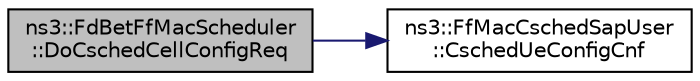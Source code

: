 digraph "ns3::FdBetFfMacScheduler::DoCschedCellConfigReq"
{
 // LATEX_PDF_SIZE
  edge [fontname="Helvetica",fontsize="10",labelfontname="Helvetica",labelfontsize="10"];
  node [fontname="Helvetica",fontsize="10",shape=record];
  rankdir="LR";
  Node1 [label="ns3::FdBetFfMacScheduler\l::DoCschedCellConfigReq",height=0.2,width=0.4,color="black", fillcolor="grey75", style="filled", fontcolor="black",tooltip="CSched cell config request function."];
  Node1 -> Node2 [color="midnightblue",fontsize="10",style="solid",fontname="Helvetica"];
  Node2 [label="ns3::FfMacCschedSapUser\l::CschedUeConfigCnf",height=0.2,width=0.4,color="black", fillcolor="white", style="filled",URL="$classns3_1_1_ff_mac_csched_sap_user.html#aecc852478a4ba7e4cd868dae75e01b68",tooltip="CSCHED_UE_CONFIG_CNF."];
}
